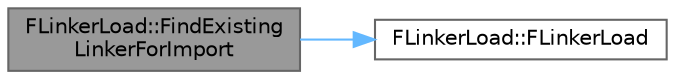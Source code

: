 digraph "FLinkerLoad::FindExistingLinkerForImport"
{
 // INTERACTIVE_SVG=YES
 // LATEX_PDF_SIZE
  bgcolor="transparent";
  edge [fontname=Helvetica,fontsize=10,labelfontname=Helvetica,labelfontsize=10];
  node [fontname=Helvetica,fontsize=10,shape=box,height=0.2,width=0.4];
  rankdir="LR";
  Node1 [id="Node000001",label="FLinkerLoad::FindExisting\lLinkerForImport",height=0.2,width=0.4,color="gray40", fillcolor="grey60", style="filled", fontcolor="black",tooltip="Attempts to lookup and return the corresponding FLinkerLoad object for the specified import WITHOUT i..."];
  Node1 -> Node2 [id="edge1_Node000001_Node000002",color="steelblue1",style="solid",tooltip=" "];
  Node2 [id="Node000002",label="FLinkerLoad::FLinkerLoad",height=0.2,width=0.4,color="grey40", fillcolor="white", style="filled",URL="$d9/d6b/classFLinkerLoad.html#a004b0fd94ed807f278de26585bf98299",tooltip="Private constructor, passing arguments through from CreateLinker."];
}
